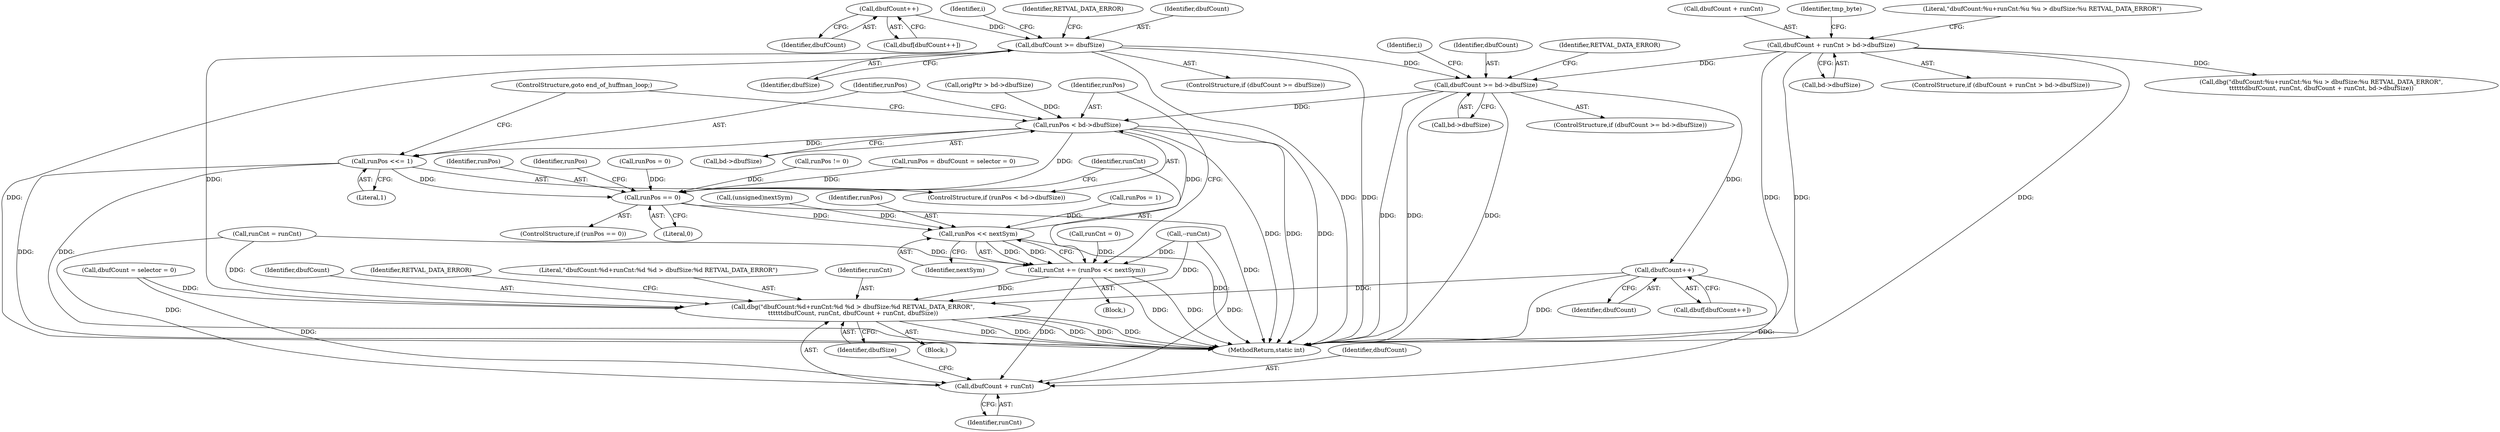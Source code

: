 digraph "0_busybox_0402cb32df015d9372578e3db27db47b33d5c7b0@pointer" {
"1001026" [label="(Call,dbufCount >= bd->dbufSize)"];
"1001010" [label="(Call,dbufCount >= dbufSize)"];
"1001001" [label="(Call,dbufCount++)"];
"1000959" [label="(Call,dbufCount + runCnt > bd->dbufSize)"];
"1000933" [label="(Call,runPos < bd->dbufSize)"];
"1000917" [label="(Call,runPos == 0)"];
"1000929" [label="(Call,runPos << nextSym)"];
"1000927" [label="(Call,runCnt += (runPos << nextSym))"];
"1000942" [label="(Call,dbg(\"dbufCount:%d+runCnt:%d %d > dbufSize:%d RETVAL_DATA_ERROR\",\n\t\t\t\t\t\tdbufCount, runCnt, dbufCount + runCnt, dbufSize))"];
"1000946" [label="(Call,dbufCount + runCnt)"];
"1000938" [label="(Call,runPos <<= 1)"];
"1001055" [label="(Call,dbufCount++)"];
"1000723" [label="(Call,dbufCount = selector = 0)"];
"1001002" [label="(Identifier,dbufCount)"];
"1000930" [label="(Identifier,runPos)"];
"1001010" [label="(Call,dbufCount >= dbufSize)"];
"1000942" [label="(Call,dbg(\"dbufCount:%d+runCnt:%d %d > dbufSize:%d RETVAL_DATA_ERROR\",\n\t\t\t\t\t\tdbufCount, runCnt, dbufCount + runCnt, dbufSize))"];
"1000917" [label="(Call,runPos == 0)"];
"1000943" [label="(Literal,\"dbufCount:%d+runCnt:%d %d > dbufSize:%d RETVAL_DATA_ERROR\")"];
"1000921" [label="(Call,runPos = 1)"];
"1001034" [label="(Identifier,i)"];
"1000963" [label="(Call,bd->dbufSize)"];
"1000941" [label="(ControlStructure,goto end_of_huffman_loop;)"];
"1000924" [label="(Call,runCnt = 0)"];
"1001028" [label="(Call,bd->dbufSize)"];
"1001012" [label="(Identifier,dbufSize)"];
"1000932" [label="(ControlStructure,if (runPos < bd->dbufSize))"];
"1000721" [label="(Call,runPos = dbufCount = selector = 0)"];
"1000938" [label="(Call,runPos <<= 1)"];
"1001009" [label="(ControlStructure,if (dbufCount >= dbufSize))"];
"1000253" [label="(Call,origPtr > bd->dbufSize)"];
"1000980" [label="(Identifier,tmp_byte)"];
"1001027" [label="(Identifier,dbufCount)"];
"1000918" [label="(Identifier,runPos)"];
"1000928" [label="(Identifier,runCnt)"];
"1000940" [label="(Literal,1)"];
"1000999" [label="(Call,dbuf[dbufCount++])"];
"1001026" [label="(Call,dbufCount >= bd->dbufSize)"];
"1001056" [label="(Identifier,dbufCount)"];
"1000915" [label="(Block,)"];
"1000967" [label="(Call,dbg(\"dbufCount:%u+runCnt:%u %u > dbufSize:%u RETVAL_DATA_ERROR\",\n\t\t\t\t\t\tdbufCount, runCnt, dbufCount + runCnt, bd->dbufSize))"];
"1001177" [label="(MethodReturn,static int)"];
"1000968" [label="(Literal,\"dbufCount:%u+runCnt:%u %u > dbufSize:%u RETVAL_DATA_ERROR\")"];
"1000939" [label="(Identifier,runPos)"];
"1000945" [label="(Identifier,runCnt)"];
"1000181" [label="(Call,runCnt = runCnt)"];
"1000934" [label="(Identifier,runPos)"];
"1000958" [label="(ControlStructure,if (dbufCount + runCnt > bd->dbufSize))"];
"1000946" [label="(Call,dbufCount + runCnt)"];
"1000944" [label="(Identifier,dbufCount)"];
"1000922" [label="(Identifier,runPos)"];
"1001053" [label="(Call,dbuf[dbufCount++])"];
"1001014" [label="(Identifier,RETVAL_DATA_ERROR)"];
"1000951" [label="(Identifier,RETVAL_DATA_ERROR)"];
"1001011" [label="(Identifier,dbufCount)"];
"1000935" [label="(Call,bd->dbufSize)"];
"1000948" [label="(Identifier,runCnt)"];
"1000729" [label="(Block,)"];
"1001016" [label="(Identifier,i)"];
"1001006" [label="(Call,runPos = 0)"];
"1001032" [label="(Identifier,RETVAL_DATA_ERROR)"];
"1000919" [label="(Literal,0)"];
"1000927" [label="(Call,runCnt += (runPos << nextSym))"];
"1000931" [label="(Identifier,nextSym)"];
"1000911" [label="(Call,(unsigned)nextSym)"];
"1001001" [label="(Call,dbufCount++)"];
"1001025" [label="(ControlStructure,if (dbufCount >= bd->dbufSize))"];
"1000929" [label="(Call,runPos << nextSym)"];
"1000933" [label="(Call,runPos < bd->dbufSize)"];
"1001055" [label="(Call,dbufCount++)"];
"1000959" [label="(Call,dbufCount + runCnt > bd->dbufSize)"];
"1000949" [label="(Identifier,dbufSize)"];
"1000947" [label="(Identifier,dbufCount)"];
"1000995" [label="(Call,--runCnt)"];
"1000916" [label="(ControlStructure,if (runPos == 0))"];
"1000953" [label="(Call,runPos != 0)"];
"1000960" [label="(Call,dbufCount + runCnt)"];
"1001026" -> "1001025"  [label="AST: "];
"1001026" -> "1001028"  [label="CFG: "];
"1001027" -> "1001026"  [label="AST: "];
"1001028" -> "1001026"  [label="AST: "];
"1001032" -> "1001026"  [label="CFG: "];
"1001034" -> "1001026"  [label="CFG: "];
"1001026" -> "1001177"  [label="DDG: "];
"1001026" -> "1001177"  [label="DDG: "];
"1001026" -> "1001177"  [label="DDG: "];
"1001026" -> "1000933"  [label="DDG: "];
"1001010" -> "1001026"  [label="DDG: "];
"1000959" -> "1001026"  [label="DDG: "];
"1001026" -> "1001055"  [label="DDG: "];
"1001010" -> "1001009"  [label="AST: "];
"1001010" -> "1001012"  [label="CFG: "];
"1001011" -> "1001010"  [label="AST: "];
"1001012" -> "1001010"  [label="AST: "];
"1001014" -> "1001010"  [label="CFG: "];
"1001016" -> "1001010"  [label="CFG: "];
"1001010" -> "1001177"  [label="DDG: "];
"1001010" -> "1001177"  [label="DDG: "];
"1001010" -> "1001177"  [label="DDG: "];
"1001010" -> "1000942"  [label="DDG: "];
"1001001" -> "1001010"  [label="DDG: "];
"1001001" -> "1000999"  [label="AST: "];
"1001001" -> "1001002"  [label="CFG: "];
"1001002" -> "1001001"  [label="AST: "];
"1000999" -> "1001001"  [label="CFG: "];
"1000959" -> "1000958"  [label="AST: "];
"1000959" -> "1000963"  [label="CFG: "];
"1000960" -> "1000959"  [label="AST: "];
"1000963" -> "1000959"  [label="AST: "];
"1000968" -> "1000959"  [label="CFG: "];
"1000980" -> "1000959"  [label="CFG: "];
"1000959" -> "1001177"  [label="DDG: "];
"1000959" -> "1001177"  [label="DDG: "];
"1000959" -> "1001177"  [label="DDG: "];
"1000959" -> "1000967"  [label="DDG: "];
"1000933" -> "1000932"  [label="AST: "];
"1000933" -> "1000935"  [label="CFG: "];
"1000934" -> "1000933"  [label="AST: "];
"1000935" -> "1000933"  [label="AST: "];
"1000939" -> "1000933"  [label="CFG: "];
"1000941" -> "1000933"  [label="CFG: "];
"1000933" -> "1001177"  [label="DDG: "];
"1000933" -> "1001177"  [label="DDG: "];
"1000933" -> "1001177"  [label="DDG: "];
"1000933" -> "1000917"  [label="DDG: "];
"1000929" -> "1000933"  [label="DDG: "];
"1000253" -> "1000933"  [label="DDG: "];
"1000933" -> "1000938"  [label="DDG: "];
"1000917" -> "1000916"  [label="AST: "];
"1000917" -> "1000919"  [label="CFG: "];
"1000918" -> "1000917"  [label="AST: "];
"1000919" -> "1000917"  [label="AST: "];
"1000922" -> "1000917"  [label="CFG: "];
"1000928" -> "1000917"  [label="CFG: "];
"1000917" -> "1001177"  [label="DDG: "];
"1000938" -> "1000917"  [label="DDG: "];
"1001006" -> "1000917"  [label="DDG: "];
"1000721" -> "1000917"  [label="DDG: "];
"1000953" -> "1000917"  [label="DDG: "];
"1000917" -> "1000929"  [label="DDG: "];
"1000929" -> "1000927"  [label="AST: "];
"1000929" -> "1000931"  [label="CFG: "];
"1000930" -> "1000929"  [label="AST: "];
"1000931" -> "1000929"  [label="AST: "];
"1000927" -> "1000929"  [label="CFG: "];
"1000929" -> "1001177"  [label="DDG: "];
"1000929" -> "1000927"  [label="DDG: "];
"1000929" -> "1000927"  [label="DDG: "];
"1000921" -> "1000929"  [label="DDG: "];
"1000911" -> "1000929"  [label="DDG: "];
"1000927" -> "1000915"  [label="AST: "];
"1000928" -> "1000927"  [label="AST: "];
"1000934" -> "1000927"  [label="CFG: "];
"1000927" -> "1001177"  [label="DDG: "];
"1000927" -> "1001177"  [label="DDG: "];
"1000181" -> "1000927"  [label="DDG: "];
"1000995" -> "1000927"  [label="DDG: "];
"1000924" -> "1000927"  [label="DDG: "];
"1000927" -> "1000942"  [label="DDG: "];
"1000927" -> "1000946"  [label="DDG: "];
"1000942" -> "1000729"  [label="AST: "];
"1000942" -> "1000949"  [label="CFG: "];
"1000943" -> "1000942"  [label="AST: "];
"1000944" -> "1000942"  [label="AST: "];
"1000945" -> "1000942"  [label="AST: "];
"1000946" -> "1000942"  [label="AST: "];
"1000949" -> "1000942"  [label="AST: "];
"1000951" -> "1000942"  [label="CFG: "];
"1000942" -> "1001177"  [label="DDG: "];
"1000942" -> "1001177"  [label="DDG: "];
"1000942" -> "1001177"  [label="DDG: "];
"1000942" -> "1001177"  [label="DDG: "];
"1000942" -> "1001177"  [label="DDG: "];
"1000723" -> "1000942"  [label="DDG: "];
"1001055" -> "1000942"  [label="DDG: "];
"1000181" -> "1000942"  [label="DDG: "];
"1000995" -> "1000942"  [label="DDG: "];
"1000946" -> "1000948"  [label="CFG: "];
"1000947" -> "1000946"  [label="AST: "];
"1000948" -> "1000946"  [label="AST: "];
"1000949" -> "1000946"  [label="CFG: "];
"1000723" -> "1000946"  [label="DDG: "];
"1001055" -> "1000946"  [label="DDG: "];
"1000181" -> "1000946"  [label="DDG: "];
"1000995" -> "1000946"  [label="DDG: "];
"1000938" -> "1000932"  [label="AST: "];
"1000938" -> "1000940"  [label="CFG: "];
"1000939" -> "1000938"  [label="AST: "];
"1000940" -> "1000938"  [label="AST: "];
"1000941" -> "1000938"  [label="CFG: "];
"1000938" -> "1001177"  [label="DDG: "];
"1000938" -> "1001177"  [label="DDG: "];
"1001055" -> "1001053"  [label="AST: "];
"1001055" -> "1001056"  [label="CFG: "];
"1001056" -> "1001055"  [label="AST: "];
"1001053" -> "1001055"  [label="CFG: "];
"1001055" -> "1001177"  [label="DDG: "];
}
